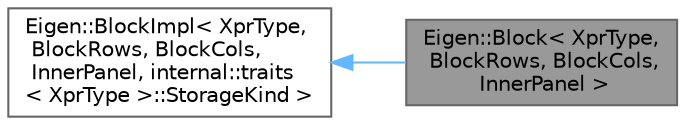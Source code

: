 digraph "Eigen::Block&lt; XprType, BlockRows, BlockCols, InnerPanel &gt;"
{
 // LATEX_PDF_SIZE
  bgcolor="transparent";
  edge [fontname=Helvetica,fontsize=10,labelfontname=Helvetica,labelfontsize=10];
  node [fontname=Helvetica,fontsize=10,shape=box,height=0.2,width=0.4];
  rankdir="LR";
  Node1 [id="Node000001",label="Eigen::Block\< XprType,\l BlockRows, BlockCols,\l InnerPanel \>",height=0.2,width=0.4,color="gray40", fillcolor="grey60", style="filled", fontcolor="black",tooltip="Expression of a fixed-size or dynamic-size block"];
  Node2 -> Node1 [id="edge2_Node000001_Node000002",dir="back",color="steelblue1",style="solid",tooltip=" "];
  Node2 [id="Node000002",label="Eigen::BlockImpl\< XprType,\l BlockRows, BlockCols,\l InnerPanel, internal::traits\l\< XprType \>::StorageKind \>",height=0.2,width=0.4,color="gray40", fillcolor="white", style="filled",URL="$class_eigen_1_1_block_impl.html",tooltip=" "];
}

